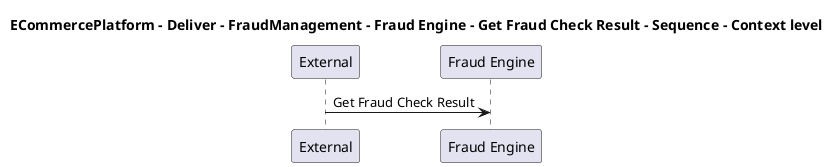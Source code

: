 @startuml

title ECommercePlatform - Deliver - FraudManagement - Fraud Engine - Get Fraud Check Result - Sequence - Context level

participant "External" as C4InterFlow.SoftwareSystems.ExternalSystem
participant "Fraud Engine" as ECommercePlatform.Deliver.FraudManagement.SoftwareSystems.FraudEngine

C4InterFlow.SoftwareSystems.ExternalSystem -> ECommercePlatform.Deliver.FraudManagement.SoftwareSystems.FraudEngine : Get Fraud Check Result


@enduml
